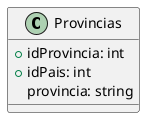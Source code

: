 @startuml Provincias
class Provincias{
    +idProvincia: int
    +idPais: int
    provincia: string
}
@enduml